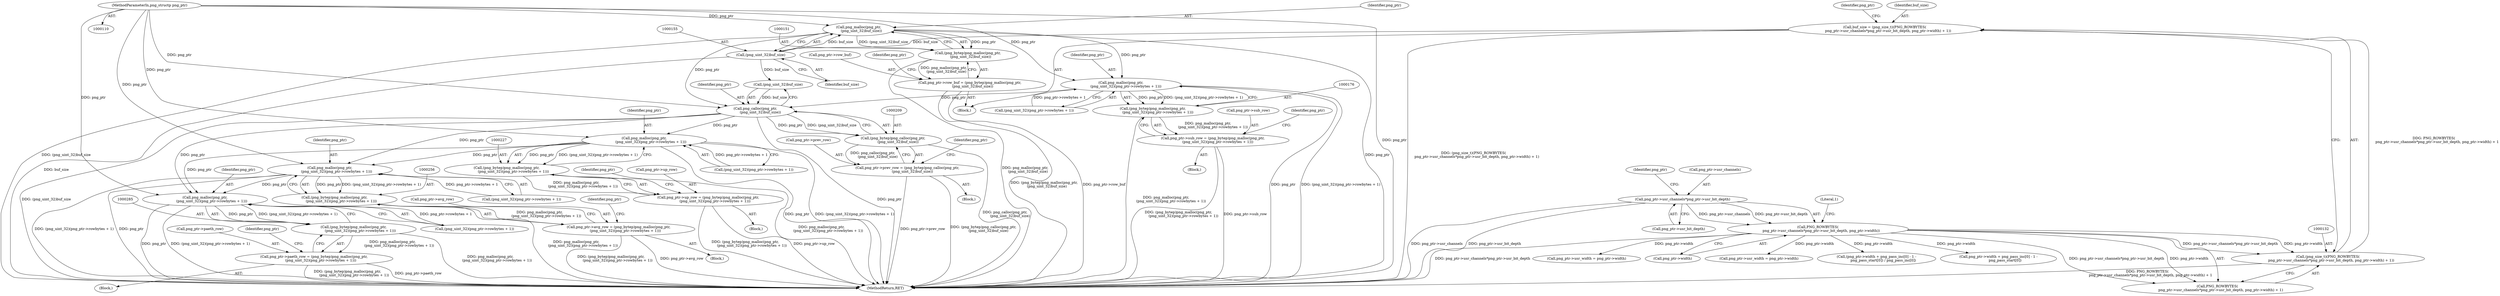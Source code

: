 digraph "0_Chrome_7f3d85b096f66870a15b37c2f40b219b2e292693_34@API" {
"1000152" [label="(Call,png_malloc(png_ptr,\n     (png_uint_32)buf_size))"];
"1000111" [label="(MethodParameterIn,png_structp png_ptr)"];
"1000154" [label="(Call,(png_uint_32)buf_size)"];
"1000129" [label="(Call,buf_size = (png_size_t)(PNG_ROWBYTES(\n      png_ptr->usr_channels*png_ptr->usr_bit_depth, png_ptr->width) + 1))"];
"1000131" [label="(Call,(png_size_t)(PNG_ROWBYTES(\n      png_ptr->usr_channels*png_ptr->usr_bit_depth, png_ptr->width) + 1))"];
"1000134" [label="(Call,PNG_ROWBYTES(\n      png_ptr->usr_channels*png_ptr->usr_bit_depth, png_ptr->width))"];
"1000135" [label="(Call,png_ptr->usr_channels*png_ptr->usr_bit_depth)"];
"1000150" [label="(Call,(png_bytep)png_malloc(png_ptr,\n     (png_uint_32)buf_size))"];
"1000146" [label="(Call,png_ptr->row_buf = (png_bytep)png_malloc(png_ptr,\n     (png_uint_32)buf_size))"];
"1000177" [label="(Call,png_malloc(png_ptr,\n         (png_uint_32)(png_ptr->rowbytes + 1)))"];
"1000175" [label="(Call,(png_bytep)png_malloc(png_ptr,\n         (png_uint_32)(png_ptr->rowbytes + 1)))"];
"1000171" [label="(Call,png_ptr->sub_row = (png_bytep)png_malloc(png_ptr,\n         (png_uint_32)(png_ptr->rowbytes + 1)))"];
"1000210" [label="(Call,png_calloc(png_ptr,\n         (png_uint_32)buf_size))"];
"1000208" [label="(Call,(png_bytep)png_calloc(png_ptr,\n         (png_uint_32)buf_size))"];
"1000204" [label="(Call,png_ptr->prev_row = (png_bytep)png_calloc(png_ptr,\n         (png_uint_32)buf_size))"];
"1000228" [label="(Call,png_malloc(png_ptr,\n            (png_uint_32)(png_ptr->rowbytes + 1)))"];
"1000226" [label="(Call,(png_bytep)png_malloc(png_ptr,\n            (png_uint_32)(png_ptr->rowbytes + 1)))"];
"1000222" [label="(Call,png_ptr->up_row = (png_bytep)png_malloc(png_ptr,\n            (png_uint_32)(png_ptr->rowbytes + 1)))"];
"1000257" [label="(Call,png_malloc(png_ptr,\n            (png_uint_32)(png_ptr->rowbytes + 1)))"];
"1000255" [label="(Call,(png_bytep)png_malloc(png_ptr,\n            (png_uint_32)(png_ptr->rowbytes + 1)))"];
"1000251" [label="(Call,png_ptr->avg_row = (png_bytep)png_malloc(png_ptr,\n            (png_uint_32)(png_ptr->rowbytes + 1)))"];
"1000286" [label="(Call,png_malloc(png_ptr,\n            (png_uint_32)(png_ptr->rowbytes + 1)))"];
"1000284" [label="(Call,(png_bytep)png_malloc(png_ptr,\n            (png_uint_32)(png_ptr->rowbytes + 1)))"];
"1000280" [label="(Call,png_ptr->paeth_row = (png_bytep)png_malloc(png_ptr,\n            (png_uint_32)(png_ptr->rowbytes + 1)))"];
"1000281" [label="(Call,png_ptr->paeth_row)"];
"1000175" [label="(Call,(png_bytep)png_malloc(png_ptr,\n         (png_uint_32)(png_ptr->rowbytes + 1)))"];
"1000226" [label="(Call,(png_bytep)png_malloc(png_ptr,\n            (png_uint_32)(png_ptr->rowbytes + 1)))"];
"1000154" [label="(Call,(png_uint_32)buf_size)"];
"1000259" [label="(Call,(png_uint_32)(png_ptr->rowbytes + 1))"];
"1000228" [label="(Call,png_malloc(png_ptr,\n            (png_uint_32)(png_ptr->rowbytes + 1)))"];
"1000409" [label="(MethodReturn,RET)"];
"1000142" [label="(Call,png_ptr->width)"];
"1000153" [label="(Identifier,png_ptr)"];
"1000156" [label="(Identifier,buf_size)"];
"1000136" [label="(Call,png_ptr->usr_channels)"];
"1000251" [label="(Call,png_ptr->avg_row = (png_bytep)png_malloc(png_ptr,\n            (png_uint_32)(png_ptr->rowbytes + 1)))"];
"1000170" [label="(Block,)"];
"1000203" [label="(Block,)"];
"1000129" [label="(Call,buf_size = (png_size_t)(PNG_ROWBYTES(\n      png_ptr->usr_channels*png_ptr->usr_bit_depth, png_ptr->width) + 1))"];
"1000135" [label="(Call,png_ptr->usr_channels*png_ptr->usr_bit_depth)"];
"1000284" [label="(Call,(png_bytep)png_malloc(png_ptr,\n            (png_uint_32)(png_ptr->rowbytes + 1)))"];
"1000177" [label="(Call,png_malloc(png_ptr,\n         (png_uint_32)(png_ptr->rowbytes + 1)))"];
"1000172" [label="(Call,png_ptr->sub_row)"];
"1000150" [label="(Call,(png_bytep)png_malloc(png_ptr,\n     (png_uint_32)buf_size))"];
"1000223" [label="(Call,png_ptr->up_row)"];
"1000258" [label="(Identifier,png_ptr)"];
"1000257" [label="(Call,png_malloc(png_ptr,\n            (png_uint_32)(png_ptr->rowbytes + 1)))"];
"1000147" [label="(Call,png_ptr->row_buf)"];
"1000111" [label="(MethodParameterIn,png_structp png_ptr)"];
"1000160" [label="(Identifier,png_ptr)"];
"1000240" [label="(Identifier,png_ptr)"];
"1000112" [label="(Block,)"];
"1000131" [label="(Call,(png_size_t)(PNG_ROWBYTES(\n      png_ptr->usr_channels*png_ptr->usr_bit_depth, png_ptr->width) + 1))"];
"1000382" [label="(Call,png_ptr->usr_width = png_ptr->width)"];
"1000222" [label="(Call,png_ptr->up_row = (png_bytep)png_malloc(png_ptr,\n            (png_uint_32)(png_ptr->rowbytes + 1)))"];
"1000133" [label="(Call,PNG_ROWBYTES(\n      png_ptr->usr_channels*png_ptr->usr_bit_depth, png_ptr->width) + 1)"];
"1000229" [label="(Identifier,png_ptr)"];
"1000252" [label="(Call,png_ptr->avg_row)"];
"1000280" [label="(Call,png_ptr->paeth_row = (png_bytep)png_malloc(png_ptr,\n            (png_uint_32)(png_ptr->rowbytes + 1)))"];
"1000134" [label="(Call,PNG_ROWBYTES(\n      png_ptr->usr_channels*png_ptr->usr_bit_depth, png_ptr->width))"];
"1000230" [label="(Call,(png_uint_32)(png_ptr->rowbytes + 1))"];
"1000366" [label="(Call,png_ptr->usr_width = png_ptr->width)"];
"1000211" [label="(Identifier,png_ptr)"];
"1000145" [label="(Literal,1)"];
"1000340" [label="(Call,(png_ptr->width + png_pass_inc[0] - 1 -\n            png_pass_start[0]) / png_pass_inc[0])"];
"1000221" [label="(Block,)"];
"1000287" [label="(Identifier,png_ptr)"];
"1000298" [label="(Identifier,png_ptr)"];
"1000189" [label="(Identifier,png_ptr)"];
"1000152" [label="(Call,png_malloc(png_ptr,\n     (png_uint_32)buf_size))"];
"1000341" [label="(Call,png_ptr->width + png_pass_inc[0] - 1 -\n            png_pass_start[0])"];
"1000178" [label="(Identifier,png_ptr)"];
"1000139" [label="(Call,png_ptr->usr_bit_depth)"];
"1000212" [label="(Call,(png_uint_32)buf_size)"];
"1000204" [label="(Call,png_ptr->prev_row = (png_bytep)png_calloc(png_ptr,\n         (png_uint_32)buf_size))"];
"1000269" [label="(Identifier,png_ptr)"];
"1000148" [label="(Identifier,png_ptr)"];
"1000288" [label="(Call,(png_uint_32)(png_ptr->rowbytes + 1))"];
"1000286" [label="(Call,png_malloc(png_ptr,\n            (png_uint_32)(png_ptr->rowbytes + 1)))"];
"1000146" [label="(Call,png_ptr->row_buf = (png_bytep)png_malloc(png_ptr,\n     (png_uint_32)buf_size))"];
"1000171" [label="(Call,png_ptr->sub_row = (png_bytep)png_malloc(png_ptr,\n         (png_uint_32)(png_ptr->rowbytes + 1)))"];
"1000255" [label="(Call,(png_bytep)png_malloc(png_ptr,\n            (png_uint_32)(png_ptr->rowbytes + 1)))"];
"1000130" [label="(Identifier,buf_size)"];
"1000143" [label="(Identifier,png_ptr)"];
"1000250" [label="(Block,)"];
"1000279" [label="(Block,)"];
"1000208" [label="(Call,(png_bytep)png_calloc(png_ptr,\n         (png_uint_32)buf_size))"];
"1000218" [label="(Identifier,png_ptr)"];
"1000179" [label="(Call,(png_uint_32)(png_ptr->rowbytes + 1))"];
"1000205" [label="(Call,png_ptr->prev_row)"];
"1000210" [label="(Call,png_calloc(png_ptr,\n         (png_uint_32)buf_size))"];
"1000152" -> "1000150"  [label="AST: "];
"1000152" -> "1000154"  [label="CFG: "];
"1000153" -> "1000152"  [label="AST: "];
"1000154" -> "1000152"  [label="AST: "];
"1000150" -> "1000152"  [label="CFG: "];
"1000152" -> "1000409"  [label="DDG: png_ptr"];
"1000152" -> "1000409"  [label="DDG: (png_uint_32)buf_size"];
"1000152" -> "1000150"  [label="DDG: png_ptr"];
"1000152" -> "1000150"  [label="DDG: (png_uint_32)buf_size"];
"1000111" -> "1000152"  [label="DDG: png_ptr"];
"1000154" -> "1000152"  [label="DDG: buf_size"];
"1000152" -> "1000177"  [label="DDG: png_ptr"];
"1000152" -> "1000210"  [label="DDG: png_ptr"];
"1000111" -> "1000110"  [label="AST: "];
"1000111" -> "1000409"  [label="DDG: png_ptr"];
"1000111" -> "1000177"  [label="DDG: png_ptr"];
"1000111" -> "1000210"  [label="DDG: png_ptr"];
"1000111" -> "1000228"  [label="DDG: png_ptr"];
"1000111" -> "1000257"  [label="DDG: png_ptr"];
"1000111" -> "1000286"  [label="DDG: png_ptr"];
"1000154" -> "1000156"  [label="CFG: "];
"1000155" -> "1000154"  [label="AST: "];
"1000156" -> "1000154"  [label="AST: "];
"1000154" -> "1000409"  [label="DDG: buf_size"];
"1000129" -> "1000154"  [label="DDG: buf_size"];
"1000154" -> "1000212"  [label="DDG: buf_size"];
"1000129" -> "1000112"  [label="AST: "];
"1000129" -> "1000131"  [label="CFG: "];
"1000130" -> "1000129"  [label="AST: "];
"1000131" -> "1000129"  [label="AST: "];
"1000148" -> "1000129"  [label="CFG: "];
"1000129" -> "1000409"  [label="DDG: (png_size_t)(PNG_ROWBYTES(\n      png_ptr->usr_channels*png_ptr->usr_bit_depth, png_ptr->width) + 1)"];
"1000131" -> "1000129"  [label="DDG: PNG_ROWBYTES(\n      png_ptr->usr_channels*png_ptr->usr_bit_depth, png_ptr->width) + 1"];
"1000131" -> "1000133"  [label="CFG: "];
"1000132" -> "1000131"  [label="AST: "];
"1000133" -> "1000131"  [label="AST: "];
"1000131" -> "1000409"  [label="DDG: PNG_ROWBYTES(\n      png_ptr->usr_channels*png_ptr->usr_bit_depth, png_ptr->width) + 1"];
"1000134" -> "1000131"  [label="DDG: png_ptr->usr_channels*png_ptr->usr_bit_depth"];
"1000134" -> "1000131"  [label="DDG: png_ptr->width"];
"1000134" -> "1000133"  [label="AST: "];
"1000134" -> "1000142"  [label="CFG: "];
"1000135" -> "1000134"  [label="AST: "];
"1000142" -> "1000134"  [label="AST: "];
"1000145" -> "1000134"  [label="CFG: "];
"1000134" -> "1000409"  [label="DDG: png_ptr->usr_channels*png_ptr->usr_bit_depth"];
"1000134" -> "1000133"  [label="DDG: png_ptr->usr_channels*png_ptr->usr_bit_depth"];
"1000134" -> "1000133"  [label="DDG: png_ptr->width"];
"1000135" -> "1000134"  [label="DDG: png_ptr->usr_channels"];
"1000135" -> "1000134"  [label="DDG: png_ptr->usr_bit_depth"];
"1000134" -> "1000340"  [label="DDG: png_ptr->width"];
"1000134" -> "1000341"  [label="DDG: png_ptr->width"];
"1000134" -> "1000366"  [label="DDG: png_ptr->width"];
"1000134" -> "1000382"  [label="DDG: png_ptr->width"];
"1000135" -> "1000139"  [label="CFG: "];
"1000136" -> "1000135"  [label="AST: "];
"1000139" -> "1000135"  [label="AST: "];
"1000143" -> "1000135"  [label="CFG: "];
"1000135" -> "1000409"  [label="DDG: png_ptr->usr_bit_depth"];
"1000135" -> "1000409"  [label="DDG: png_ptr->usr_channels"];
"1000150" -> "1000146"  [label="AST: "];
"1000151" -> "1000150"  [label="AST: "];
"1000146" -> "1000150"  [label="CFG: "];
"1000150" -> "1000409"  [label="DDG: png_malloc(png_ptr,\n     (png_uint_32)buf_size)"];
"1000150" -> "1000146"  [label="DDG: png_malloc(png_ptr,\n     (png_uint_32)buf_size)"];
"1000146" -> "1000112"  [label="AST: "];
"1000147" -> "1000146"  [label="AST: "];
"1000160" -> "1000146"  [label="CFG: "];
"1000146" -> "1000409"  [label="DDG: (png_bytep)png_malloc(png_ptr,\n     (png_uint_32)buf_size)"];
"1000146" -> "1000409"  [label="DDG: png_ptr->row_buf"];
"1000177" -> "1000175"  [label="AST: "];
"1000177" -> "1000179"  [label="CFG: "];
"1000178" -> "1000177"  [label="AST: "];
"1000179" -> "1000177"  [label="AST: "];
"1000175" -> "1000177"  [label="CFG: "];
"1000177" -> "1000409"  [label="DDG: png_ptr"];
"1000177" -> "1000409"  [label="DDG: (png_uint_32)(png_ptr->rowbytes + 1)"];
"1000177" -> "1000175"  [label="DDG: png_ptr"];
"1000177" -> "1000175"  [label="DDG: (png_uint_32)(png_ptr->rowbytes + 1)"];
"1000179" -> "1000177"  [label="DDG: png_ptr->rowbytes + 1"];
"1000177" -> "1000210"  [label="DDG: png_ptr"];
"1000175" -> "1000171"  [label="AST: "];
"1000176" -> "1000175"  [label="AST: "];
"1000171" -> "1000175"  [label="CFG: "];
"1000175" -> "1000409"  [label="DDG: png_malloc(png_ptr,\n         (png_uint_32)(png_ptr->rowbytes + 1))"];
"1000175" -> "1000171"  [label="DDG: png_malloc(png_ptr,\n         (png_uint_32)(png_ptr->rowbytes + 1))"];
"1000171" -> "1000170"  [label="AST: "];
"1000172" -> "1000171"  [label="AST: "];
"1000189" -> "1000171"  [label="CFG: "];
"1000171" -> "1000409"  [label="DDG: png_ptr->sub_row"];
"1000171" -> "1000409"  [label="DDG: (png_bytep)png_malloc(png_ptr,\n         (png_uint_32)(png_ptr->rowbytes + 1))"];
"1000210" -> "1000208"  [label="AST: "];
"1000210" -> "1000212"  [label="CFG: "];
"1000211" -> "1000210"  [label="AST: "];
"1000212" -> "1000210"  [label="AST: "];
"1000208" -> "1000210"  [label="CFG: "];
"1000210" -> "1000409"  [label="DDG: (png_uint_32)buf_size"];
"1000210" -> "1000409"  [label="DDG: png_ptr"];
"1000210" -> "1000208"  [label="DDG: png_ptr"];
"1000210" -> "1000208"  [label="DDG: (png_uint_32)buf_size"];
"1000212" -> "1000210"  [label="DDG: buf_size"];
"1000210" -> "1000228"  [label="DDG: png_ptr"];
"1000210" -> "1000257"  [label="DDG: png_ptr"];
"1000210" -> "1000286"  [label="DDG: png_ptr"];
"1000208" -> "1000204"  [label="AST: "];
"1000209" -> "1000208"  [label="AST: "];
"1000204" -> "1000208"  [label="CFG: "];
"1000208" -> "1000409"  [label="DDG: png_calloc(png_ptr,\n         (png_uint_32)buf_size)"];
"1000208" -> "1000204"  [label="DDG: png_calloc(png_ptr,\n         (png_uint_32)buf_size)"];
"1000204" -> "1000203"  [label="AST: "];
"1000205" -> "1000204"  [label="AST: "];
"1000218" -> "1000204"  [label="CFG: "];
"1000204" -> "1000409"  [label="DDG: (png_bytep)png_calloc(png_ptr,\n         (png_uint_32)buf_size)"];
"1000204" -> "1000409"  [label="DDG: png_ptr->prev_row"];
"1000228" -> "1000226"  [label="AST: "];
"1000228" -> "1000230"  [label="CFG: "];
"1000229" -> "1000228"  [label="AST: "];
"1000230" -> "1000228"  [label="AST: "];
"1000226" -> "1000228"  [label="CFG: "];
"1000228" -> "1000409"  [label="DDG: png_ptr"];
"1000228" -> "1000409"  [label="DDG: (png_uint_32)(png_ptr->rowbytes + 1)"];
"1000228" -> "1000226"  [label="DDG: png_ptr"];
"1000228" -> "1000226"  [label="DDG: (png_uint_32)(png_ptr->rowbytes + 1)"];
"1000230" -> "1000228"  [label="DDG: png_ptr->rowbytes + 1"];
"1000228" -> "1000257"  [label="DDG: png_ptr"];
"1000228" -> "1000286"  [label="DDG: png_ptr"];
"1000226" -> "1000222"  [label="AST: "];
"1000227" -> "1000226"  [label="AST: "];
"1000222" -> "1000226"  [label="CFG: "];
"1000226" -> "1000409"  [label="DDG: png_malloc(png_ptr,\n            (png_uint_32)(png_ptr->rowbytes + 1))"];
"1000226" -> "1000222"  [label="DDG: png_malloc(png_ptr,\n            (png_uint_32)(png_ptr->rowbytes + 1))"];
"1000222" -> "1000221"  [label="AST: "];
"1000223" -> "1000222"  [label="AST: "];
"1000240" -> "1000222"  [label="CFG: "];
"1000222" -> "1000409"  [label="DDG: png_ptr->up_row"];
"1000222" -> "1000409"  [label="DDG: (png_bytep)png_malloc(png_ptr,\n            (png_uint_32)(png_ptr->rowbytes + 1))"];
"1000257" -> "1000255"  [label="AST: "];
"1000257" -> "1000259"  [label="CFG: "];
"1000258" -> "1000257"  [label="AST: "];
"1000259" -> "1000257"  [label="AST: "];
"1000255" -> "1000257"  [label="CFG: "];
"1000257" -> "1000409"  [label="DDG: (png_uint_32)(png_ptr->rowbytes + 1)"];
"1000257" -> "1000409"  [label="DDG: png_ptr"];
"1000257" -> "1000255"  [label="DDG: png_ptr"];
"1000257" -> "1000255"  [label="DDG: (png_uint_32)(png_ptr->rowbytes + 1)"];
"1000259" -> "1000257"  [label="DDG: png_ptr->rowbytes + 1"];
"1000257" -> "1000286"  [label="DDG: png_ptr"];
"1000255" -> "1000251"  [label="AST: "];
"1000256" -> "1000255"  [label="AST: "];
"1000251" -> "1000255"  [label="CFG: "];
"1000255" -> "1000409"  [label="DDG: png_malloc(png_ptr,\n            (png_uint_32)(png_ptr->rowbytes + 1))"];
"1000255" -> "1000251"  [label="DDG: png_malloc(png_ptr,\n            (png_uint_32)(png_ptr->rowbytes + 1))"];
"1000251" -> "1000250"  [label="AST: "];
"1000252" -> "1000251"  [label="AST: "];
"1000269" -> "1000251"  [label="CFG: "];
"1000251" -> "1000409"  [label="DDG: (png_bytep)png_malloc(png_ptr,\n            (png_uint_32)(png_ptr->rowbytes + 1))"];
"1000251" -> "1000409"  [label="DDG: png_ptr->avg_row"];
"1000286" -> "1000284"  [label="AST: "];
"1000286" -> "1000288"  [label="CFG: "];
"1000287" -> "1000286"  [label="AST: "];
"1000288" -> "1000286"  [label="AST: "];
"1000284" -> "1000286"  [label="CFG: "];
"1000286" -> "1000409"  [label="DDG: png_ptr"];
"1000286" -> "1000409"  [label="DDG: (png_uint_32)(png_ptr->rowbytes + 1)"];
"1000286" -> "1000284"  [label="DDG: png_ptr"];
"1000286" -> "1000284"  [label="DDG: (png_uint_32)(png_ptr->rowbytes + 1)"];
"1000288" -> "1000286"  [label="DDG: png_ptr->rowbytes + 1"];
"1000284" -> "1000280"  [label="AST: "];
"1000285" -> "1000284"  [label="AST: "];
"1000280" -> "1000284"  [label="CFG: "];
"1000284" -> "1000409"  [label="DDG: png_malloc(png_ptr,\n            (png_uint_32)(png_ptr->rowbytes + 1))"];
"1000284" -> "1000280"  [label="DDG: png_malloc(png_ptr,\n            (png_uint_32)(png_ptr->rowbytes + 1))"];
"1000280" -> "1000279"  [label="AST: "];
"1000281" -> "1000280"  [label="AST: "];
"1000298" -> "1000280"  [label="CFG: "];
"1000280" -> "1000409"  [label="DDG: (png_bytep)png_malloc(png_ptr,\n            (png_uint_32)(png_ptr->rowbytes + 1))"];
"1000280" -> "1000409"  [label="DDG: png_ptr->paeth_row"];
}
